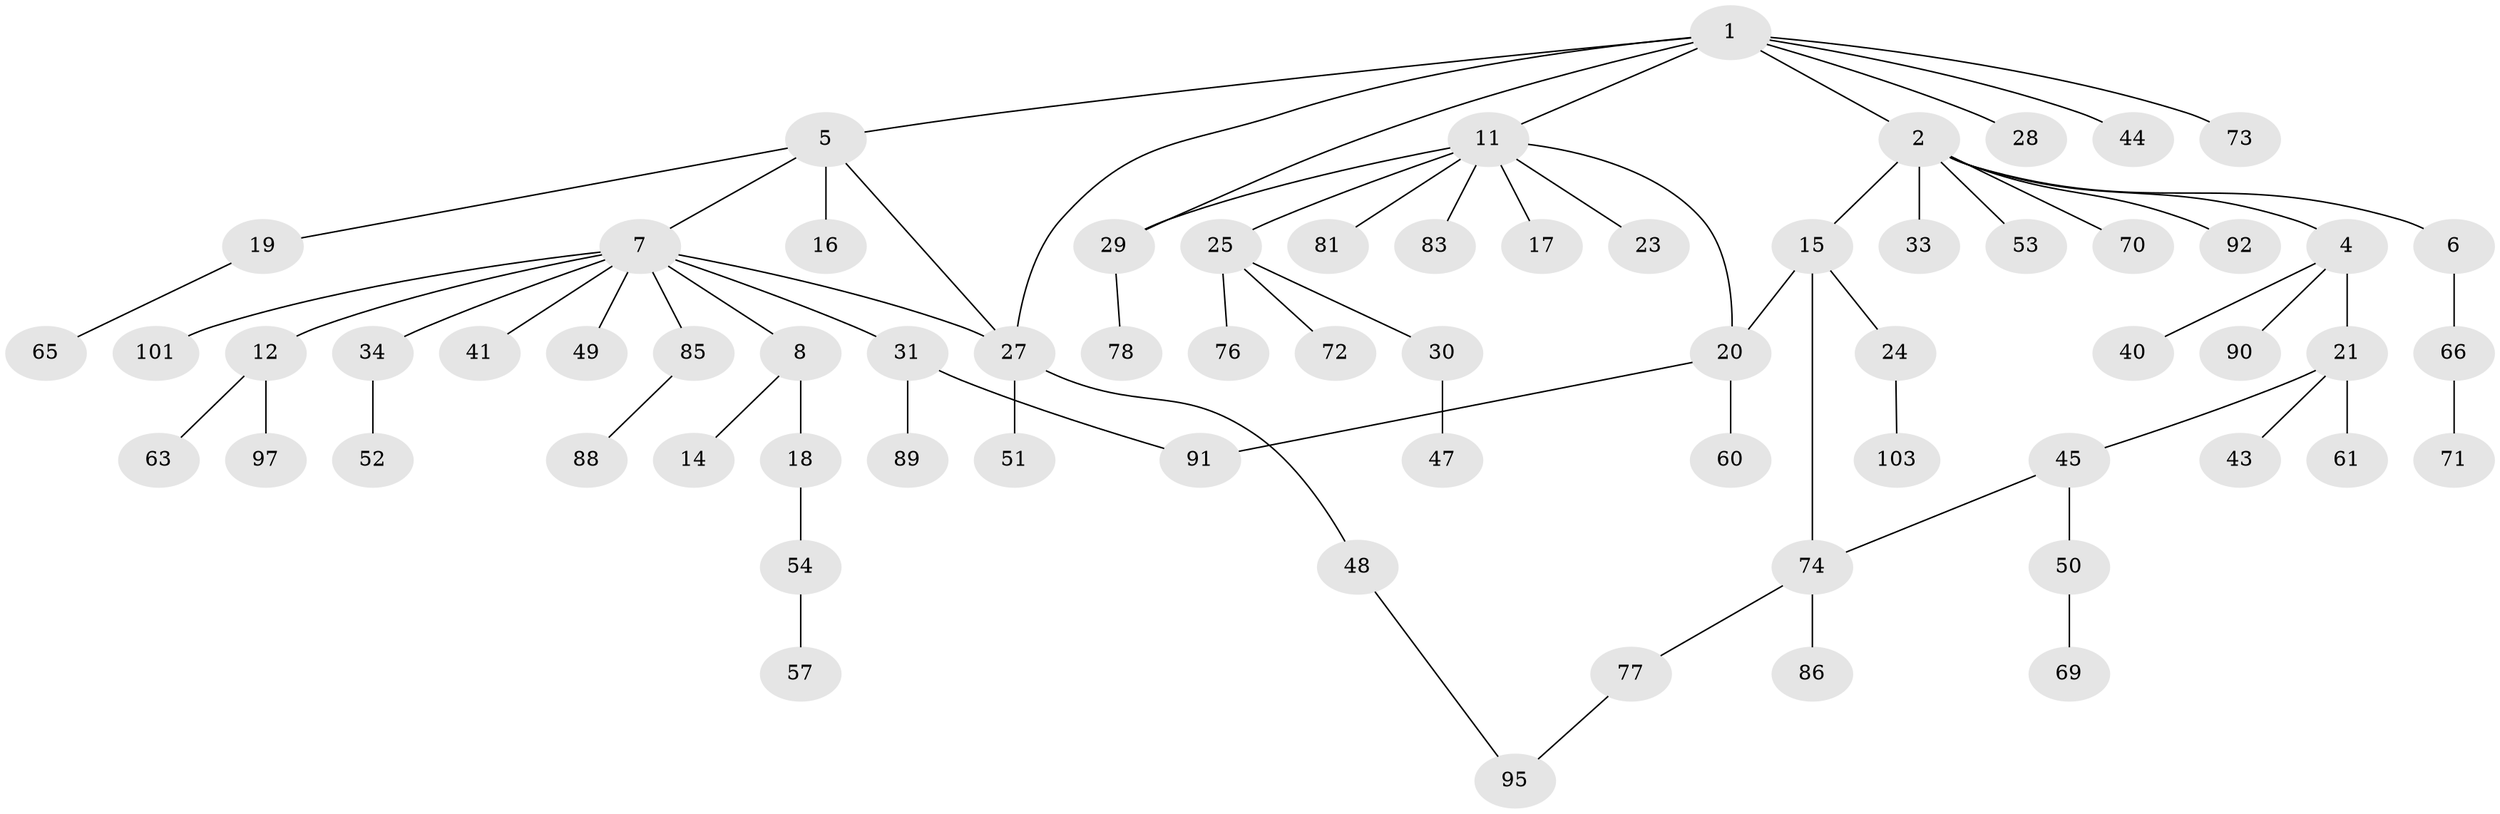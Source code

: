 // original degree distribution, {4: 0.0970873786407767, 7: 0.009708737864077669, 6: 0.019417475728155338, 5: 0.02912621359223301, 2: 0.2621359223300971, 9: 0.009708737864077669, 3: 0.11650485436893204, 1: 0.4563106796116505}
// Generated by graph-tools (version 1.1) at 2025/41/03/06/25 10:41:28]
// undirected, 68 vertices, 74 edges
graph export_dot {
graph [start="1"]
  node [color=gray90,style=filled];
  1 [super="+3"];
  2 [super="+32"];
  4 [super="+79"];
  5 [super="+13"];
  6;
  7 [super="+10"];
  8 [super="+9"];
  11 [super="+22"];
  12 [super="+46"];
  14;
  15;
  16 [super="+36"];
  17;
  18 [super="+35"];
  19;
  20 [super="+38"];
  21 [super="+26"];
  23;
  24 [super="+64"];
  25 [super="+59"];
  27 [super="+37"];
  28 [super="+75"];
  29 [super="+39"];
  30 [super="+42"];
  31 [super="+55"];
  33;
  34;
  40 [super="+58"];
  41 [super="+68"];
  43;
  44 [super="+56"];
  45 [super="+82"];
  47;
  48 [super="+93"];
  49;
  50 [super="+84"];
  51;
  52 [super="+62"];
  53;
  54;
  57 [super="+98"];
  60;
  61;
  63;
  65 [super="+87"];
  66 [super="+67"];
  69;
  70;
  71 [super="+80"];
  72;
  73;
  74 [super="+99"];
  76;
  77 [super="+100"];
  78;
  81 [super="+96"];
  83;
  85 [super="+102"];
  86;
  88 [super="+94"];
  89;
  90;
  91;
  92;
  95;
  97;
  101;
  103;
  1 -- 2;
  1 -- 29;
  1 -- 5;
  1 -- 73;
  1 -- 11;
  1 -- 44;
  1 -- 28;
  1 -- 27;
  2 -- 4;
  2 -- 6;
  2 -- 15;
  2 -- 33;
  2 -- 70;
  2 -- 92;
  2 -- 53;
  4 -- 21;
  4 -- 40;
  4 -- 90;
  5 -- 7;
  5 -- 16 [weight=2];
  5 -- 19;
  5 -- 27;
  6 -- 66;
  7 -- 8;
  7 -- 12;
  7 -- 27;
  7 -- 31;
  7 -- 41;
  7 -- 49;
  7 -- 85;
  7 -- 34;
  7 -- 101;
  8 -- 18;
  8 -- 14;
  11 -- 17;
  11 -- 20;
  11 -- 23;
  11 -- 81;
  11 -- 25;
  11 -- 83;
  11 -- 29;
  12 -- 63;
  12 -- 97;
  15 -- 24;
  15 -- 20;
  15 -- 74;
  18 -- 54;
  19 -- 65;
  20 -- 60;
  20 -- 91;
  21 -- 43;
  21 -- 45;
  21 -- 61;
  24 -- 103;
  25 -- 30;
  25 -- 76;
  25 -- 72;
  27 -- 48;
  27 -- 51;
  29 -- 78;
  30 -- 47;
  31 -- 91;
  31 -- 89;
  34 -- 52;
  45 -- 50;
  45 -- 74;
  48 -- 95;
  50 -- 69;
  54 -- 57;
  66 -- 71;
  74 -- 77;
  74 -- 86;
  77 -- 95;
  85 -- 88;
}
